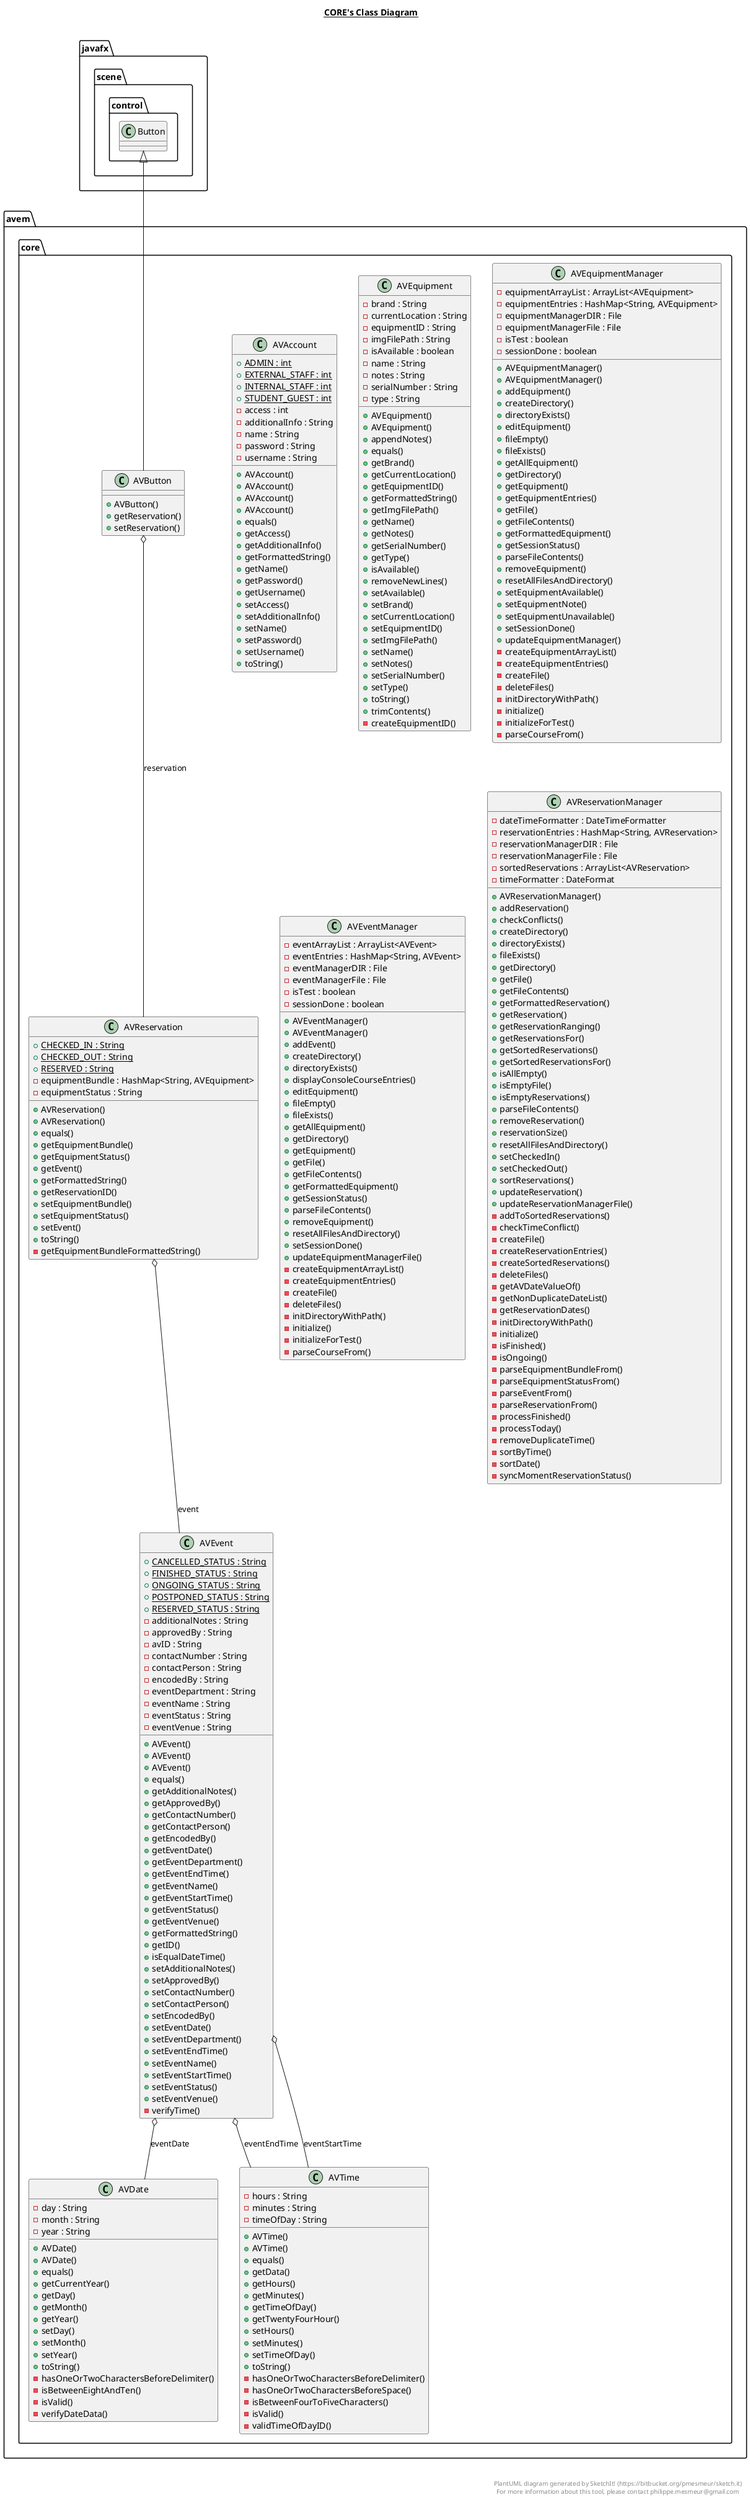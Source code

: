 @startuml

title __CORE's Class Diagram__\n

  namespace avem.core {
    class avem.core.AVAccount {
        {static} + ADMIN : int
        {static} + EXTERNAL_STAFF : int
        {static} + INTERNAL_STAFF : int
        {static} + STUDENT_GUEST : int
        - access : int
        - additionalInfo : String
        - name : String
        - password : String
        - username : String
        + AVAccount()
        + AVAccount()
        + AVAccount()
        + AVAccount()
        + equals()
        + getAccess()
        + getAdditionalInfo()
        + getFormattedString()
        + getName()
        + getPassword()
        + getUsername()
        + setAccess()
        + setAdditionalInfo()
        + setName()
        + setPassword()
        + setUsername()
        + toString()
    }
  }
  

  namespace avem.core {
    class avem.core.AVButton {
        + AVButton()
        + getReservation()
        + setReservation()
    }
  }
  

  namespace avem.core {
    class avem.core.AVDate {
        - day : String
        - month : String
        - year : String
        + AVDate()
        + AVDate()
        + equals()
        + getCurrentYear()
        + getDay()
        + getMonth()
        + getYear()
        + setDay()
        + setMonth()
        + setYear()
        + toString()
        - hasOneOrTwoCharactersBeforeDelimiter()
        - isBetweenEightAndTen()
        - isValid()
        - verifyDateData()
    }
  }
  

  namespace avem.core {
    class avem.core.AVEquipment {
        - brand : String
        - currentLocation : String
        - equipmentID : String
        - imgFilePath : String
        - isAvailable : boolean
        - name : String
        - notes : String
        - serialNumber : String
        - type : String
        + AVEquipment()
        + AVEquipment()
        + appendNotes()
        + equals()
        + getBrand()
        + getCurrentLocation()
        + getEquipmentID()
        + getFormattedString()
        + getImgFilePath()
        + getName()
        + getNotes()
        + getSerialNumber()
        + getType()
        + isAvailable()
        + removeNewLines()
        + setAvailable()
        + setBrand()
        + setCurrentLocation()
        + setEquipmentID()
        + setImgFilePath()
        + setName()
        + setNotes()
        + setSerialNumber()
        + setType()
        + toString()
        + trimContents()
        - createEquipmentID()
    }
  }
  

  namespace avem.core {
    class avem.core.AVEquipmentManager {
        - equipmentArrayList : ArrayList<AVEquipment>
        - equipmentEntries : HashMap<String, AVEquipment>
        - equipmentManagerDIR : File
        - equipmentManagerFile : File
        - isTest : boolean
        - sessionDone : boolean
        + AVEquipmentManager()
        + AVEquipmentManager()
        + addEquipment()
        + createDirectory()
        + directoryExists()
        + editEquipment()
        + fileEmpty()
        + fileExists()
        + getAllEquipment()
        + getDirectory()
        + getEquipment()
        + getEquipmentEntries()
        + getFile()
        + getFileContents()
        + getFormattedEquipment()
        + getSessionStatus()
        + parseFileContents()
        + removeEquipment()
        + resetAllFilesAndDirectory()
        + setEquipmentAvailable()
        + setEquipmentNote()
        + setEquipmentUnavailable()
        + setSessionDone()
        + updateEquipmentManager()
        - createEquipmentArrayList()
        - createEquipmentEntries()
        - createFile()
        - deleteFiles()
        - initDirectoryWithPath()
        - initialize()
        - initializeForTest()
        - parseCourseFrom()
    }
  }
  

  namespace avem.core {
    class avem.core.AVEvent {
        {static} + CANCELLED_STATUS : String
        {static} + FINISHED_STATUS : String
        {static} + ONGOING_STATUS : String
        {static} + POSTPONED_STATUS : String
        {static} + RESERVED_STATUS : String
        - additionalNotes : String
        - approvedBy : String
        - avID : String
        - contactNumber : String
        - contactPerson : String
        - encodedBy : String
        - eventDepartment : String
        - eventName : String
        - eventStatus : String
        - eventVenue : String
        + AVEvent()
        + AVEvent()
        + AVEvent()
        + equals()
        + getAdditionalNotes()
        + getApprovedBy()
        + getContactNumber()
        + getContactPerson()
        + getEncodedBy()
        + getEventDate()
        + getEventDepartment()
        + getEventEndTime()
        + getEventName()
        + getEventStartTime()
        + getEventStatus()
        + getEventVenue()
        + getFormattedString()
        + getID()
        + isEqualDateTime()
        + setAdditionalNotes()
        + setApprovedBy()
        + setContactNumber()
        + setContactPerson()
        + setEncodedBy()
        + setEventDate()
        + setEventDepartment()
        + setEventEndTime()
        + setEventName()
        + setEventStartTime()
        + setEventStatus()
        + setEventVenue()
        - verifyTime()
    }
  }
  

  namespace avem.core {
    class avem.core.AVEventManager {
        - eventArrayList : ArrayList<AVEvent>
        - eventEntries : HashMap<String, AVEvent>
        - eventManagerDIR : File
        - eventManagerFile : File
        - isTest : boolean
        - sessionDone : boolean
        + AVEventManager()
        + AVEventManager()
        + addEvent()
        + createDirectory()
        + directoryExists()
        + displayConsoleCourseEntries()
        + editEquipment()
        + fileEmpty()
        + fileExists()
        + getAllEquipment()
        + getDirectory()
        + getEquipment()
        + getFile()
        + getFileContents()
        + getFormattedEquipment()
        + getSessionStatus()
        + parseFileContents()
        + removeEquipment()
        + resetAllFilesAndDirectory()
        + setSessionDone()
        + updateEquipmentManagerFile()
        - createEquipmentArrayList()
        - createEquipmentEntries()
        - createFile()
        - deleteFiles()
        - initDirectoryWithPath()
        - initialize()
        - initializeForTest()
        - parseCourseFrom()
    }
  }
  

  namespace avem.core {
    class avem.core.AVReservation {
        {static} + CHECKED_IN : String
        {static} + CHECKED_OUT : String
        {static} + RESERVED : String
        - equipmentBundle : HashMap<String, AVEquipment>
        - equipmentStatus : String
        + AVReservation()
        + AVReservation()
        + equals()
        + getEquipmentBundle()
        + getEquipmentStatus()
        + getEvent()
        + getFormattedString()
        + getReservationID()
        + setEquipmentBundle()
        + setEquipmentStatus()
        + setEvent()
        + toString()
        - getEquipmentBundleFormattedString()
    }
  }
  

  namespace avem.core {
    class avem.core.AVReservationManager {
        - dateTimeFormatter : DateTimeFormatter
        - reservationEntries : HashMap<String, AVReservation>
        - reservationManagerDIR : File
        - reservationManagerFile : File
        - sortedReservations : ArrayList<AVReservation>
        - timeFormatter : DateFormat
        + AVReservationManager()
        + addReservation()
        + checkConflicts()
        + createDirectory()
        + directoryExists()
        + fileExists()
        + getDirectory()
        + getFile()
        + getFileContents()
        + getFormattedReservation()
        + getReservation()
        + getReservationRanging()
        + getReservationsFor()
        + getSortedReservations()
        + getSortedReservationsFor()
        + isAllEmpty()
        + isEmptyFile()
        + isEmptyReservations()
        + parseFileContents()
        + removeReservation()
        + reservationSize()
        + resetAllFilesAndDirectory()
        + setCheckedIn()
        + setCheckedOut()
        + sortReservations()
        + updateReservation()
        + updateReservationManagerFile()
        - addToSortedReservations()
        - checkTimeConflict()
        - createFile()
        - createReservationEntries()
        - createSortedReservations()
        - deleteFiles()
        - getAVDateValueOf()
        - getNonDuplicateDateList()
        - getReservationDates()
        - initDirectoryWithPath()
        - initialize()
        - isFinished()
        - isOngoing()
        - parseEquipmentBundleFrom()
        - parseEquipmentStatusFrom()
        - parseEventFrom()
        - parseReservationFrom()
        - processFinished()
        - processToday()
        - removeDuplicateTime()
        - sortByTime()
        - sortDate()
        - syncMomentReservationStatus()
    }
  }
  

  namespace avem.core {
    class avem.core.AVTime {
        - hours : String
        - minutes : String
        - timeOfDay : String
        + AVTime()
        + AVTime()
        + equals()
        + getData()
        + getHours()
        + getMinutes()
        + getTimeOfDay()
        + getTwentyFourHour()
        + setHours()
        + setMinutes()
        + setTimeOfDay()
        + toString()
        - hasOneOrTwoCharactersBeforeDelimiter()
        - hasOneOrTwoCharactersBeforeSpace()
        - isBetweenFourToFiveCharacters()
        - isValid()
        - validTimeOfDayID()
    }
  }
  

  avem.core.AVButton -up-|> javafx.scene.control.Button
  avem.core.AVButton o-- avem.core.AVReservation : reservation
  avem.core.AVEvent o-- avem.core.AVDate : eventDate
  avem.core.AVEvent o-- avem.core.AVTime : eventEndTime
  avem.core.AVEvent o-- avem.core.AVTime : eventStartTime
  avem.core.AVReservation o-- avem.core.AVEvent : event


right footer


PlantUML diagram generated by SketchIt! (https://bitbucket.org/pmesmeur/sketch.it)
For more information about this tool, please contact philippe.mesmeur@gmail.com
endfooter

@enduml
